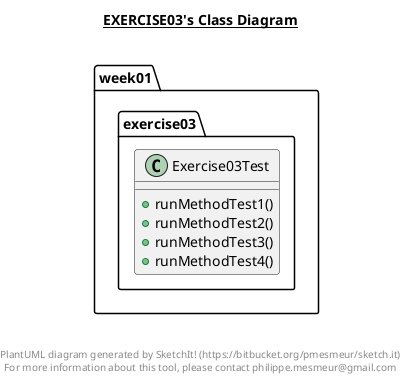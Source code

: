 @startuml

title __EXERCISE03's Class Diagram__\n

  package week01.exercise03 {
    class Exercise03Test {
        + runMethodTest1()
        + runMethodTest2()
        + runMethodTest3()
        + runMethodTest4()
    }
  }
  



right footer


PlantUML diagram generated by SketchIt! (https://bitbucket.org/pmesmeur/sketch.it)
For more information about this tool, please contact philippe.mesmeur@gmail.com
endfooter

@enduml
